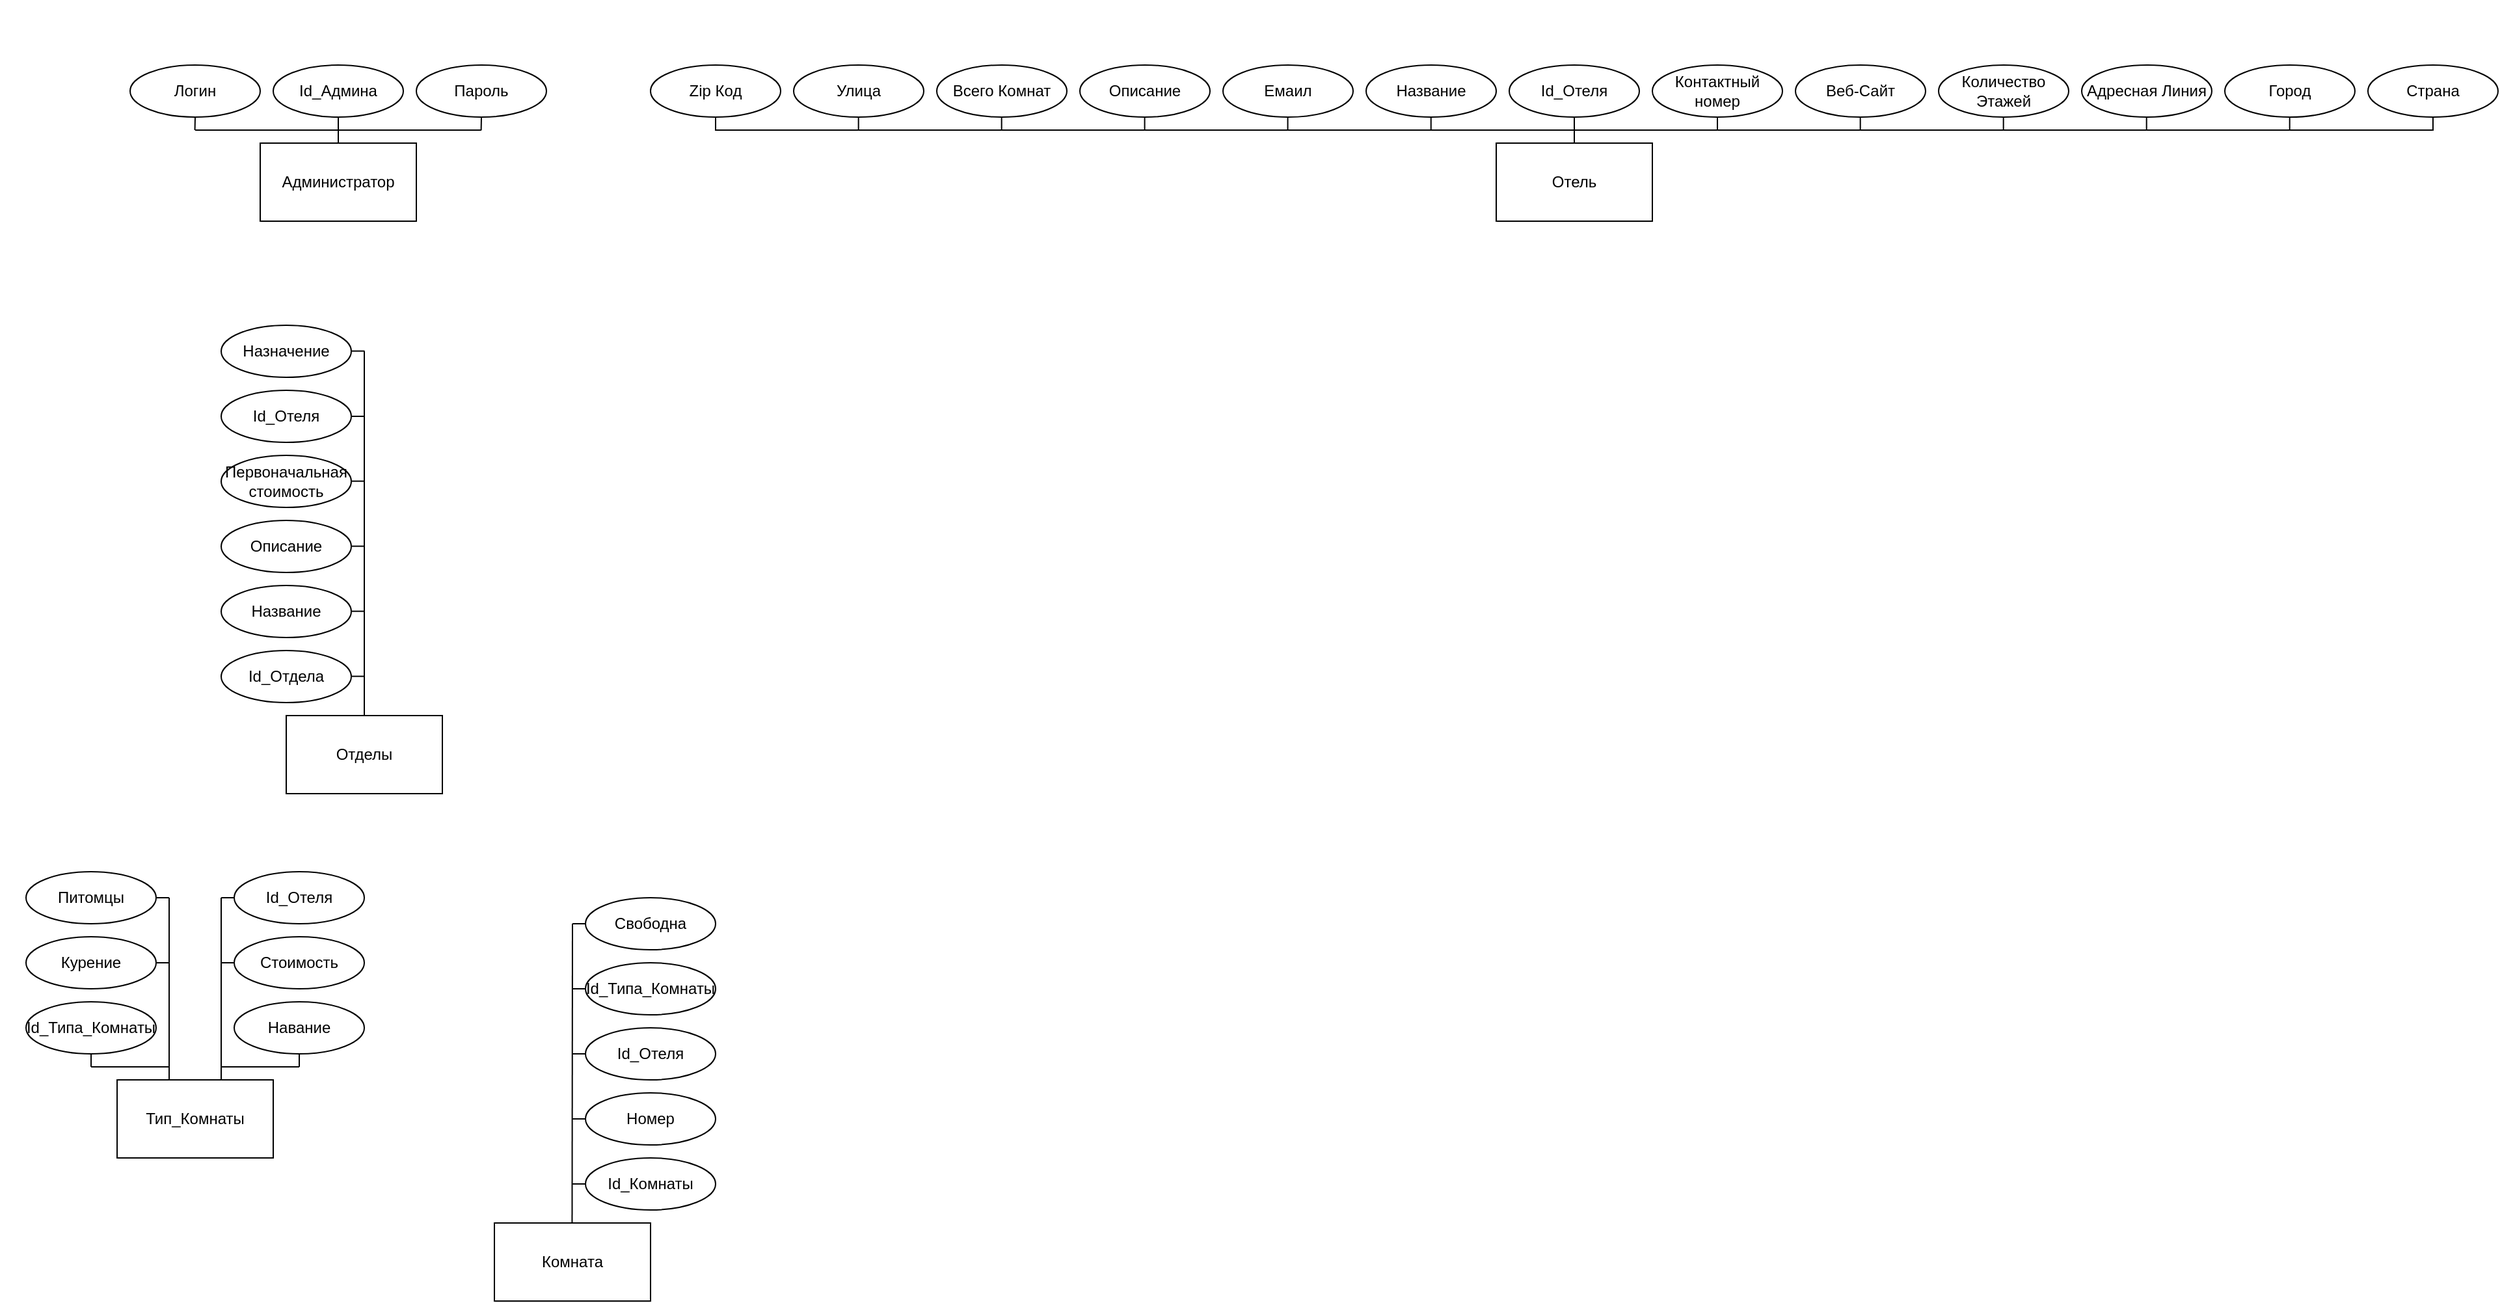 <mxfile version="16.5.1" type="device"><diagram id="R2lEEEUBdFMjLlhIrx00" name="Page-1"><mxGraphModel dx="4007" dy="2567" grid="1" gridSize="10" guides="1" tooltips="1" connect="1" arrows="1" fold="1" page="1" pageScale="1" pageWidth="850" pageHeight="1100" math="0" shadow="0" extFonts="Permanent Marker^https://fonts.googleapis.com/css?family=Permanent+Marker"><root><mxCell id="0"/><mxCell id="1" parent="0"/><mxCell id="qow6D0GkIcVQWhs-i-K--15" value="" style="group" vertex="1" connectable="0" parent="1"><mxGeometry x="-1010" y="-50" width="340" height="180" as="geometry"/></mxCell><mxCell id="qow6D0GkIcVQWhs-i-K--47" value="" style="group" vertex="1" connectable="0" parent="qow6D0GkIcVQWhs-i-K--15"><mxGeometry y="40" width="340" height="140" as="geometry"/></mxCell><mxCell id="qow6D0GkIcVQWhs-i-K--1" value="Администратор" style="rounded=0;whiteSpace=wrap;html=1;" vertex="1" parent="qow6D0GkIcVQWhs-i-K--47"><mxGeometry x="110" y="70" width="120" height="60" as="geometry"/></mxCell><mxCell id="qow6D0GkIcVQWhs-i-K--2" value="Id_Админа" style="ellipse;whiteSpace=wrap;html=1;" vertex="1" parent="qow6D0GkIcVQWhs-i-K--47"><mxGeometry x="120" y="10" width="100" height="40" as="geometry"/></mxCell><mxCell id="qow6D0GkIcVQWhs-i-K--3" value="Логин" style="ellipse;whiteSpace=wrap;html=1;" vertex="1" parent="qow6D0GkIcVQWhs-i-K--47"><mxGeometry x="10" y="10" width="100" height="40" as="geometry"/></mxCell><mxCell id="qow6D0GkIcVQWhs-i-K--4" value="Пароль" style="ellipse;whiteSpace=wrap;html=1;" vertex="1" parent="qow6D0GkIcVQWhs-i-K--47"><mxGeometry x="230" y="10" width="100" height="40" as="geometry"/></mxCell><mxCell id="qow6D0GkIcVQWhs-i-K--7" value="" style="endArrow=none;html=1;rounded=0;edgeStyle=orthogonalEdgeStyle;" edge="1" parent="qow6D0GkIcVQWhs-i-K--47"><mxGeometry width="50" height="50" relative="1" as="geometry"><mxPoint x="60" y="60" as="sourcePoint"/><mxPoint x="280" y="60" as="targetPoint"/></mxGeometry></mxCell><mxCell id="qow6D0GkIcVQWhs-i-K--9" value="" style="endArrow=none;html=1;rounded=0;" edge="1" parent="qow6D0GkIcVQWhs-i-K--47"><mxGeometry width="50" height="50" relative="1" as="geometry"><mxPoint x="279.8" y="60" as="sourcePoint"/><mxPoint x="280" y="50" as="targetPoint"/></mxGeometry></mxCell><mxCell id="qow6D0GkIcVQWhs-i-K--11" value="" style="endArrow=none;html=1;rounded=0;" edge="1" parent="qow6D0GkIcVQWhs-i-K--47"><mxGeometry width="50" height="50" relative="1" as="geometry"><mxPoint x="59.78" y="60" as="sourcePoint"/><mxPoint x="60" y="50" as="targetPoint"/></mxGeometry></mxCell><mxCell id="qow6D0GkIcVQWhs-i-K--14" value="" style="endArrow=none;html=1;rounded=0;" edge="1" parent="qow6D0GkIcVQWhs-i-K--47"><mxGeometry width="50" height="50" relative="1" as="geometry"><mxPoint x="170" y="70" as="sourcePoint"/><mxPoint x="170" y="50" as="targetPoint"/></mxGeometry></mxCell><mxCell id="qow6D0GkIcVQWhs-i-K--44" value="" style="group" vertex="1" connectable="0" parent="1"><mxGeometry x="-1100" y="590" width="300" height="260" as="geometry"/></mxCell><mxCell id="qow6D0GkIcVQWhs-i-K--16" value="Тип_Комнаты" style="rounded=0;whiteSpace=wrap;html=1;" vertex="1" parent="qow6D0GkIcVQWhs-i-K--44"><mxGeometry x="90" y="190" width="120" height="60" as="geometry"/></mxCell><mxCell id="qow6D0GkIcVQWhs-i-K--17" value="Id_Типа_Комнаты" style="ellipse;whiteSpace=wrap;html=1;" vertex="1" parent="qow6D0GkIcVQWhs-i-K--44"><mxGeometry x="20" y="130" width="100" height="40" as="geometry"/></mxCell><mxCell id="qow6D0GkIcVQWhs-i-K--18" value="Питомцы" style="ellipse;whiteSpace=wrap;html=1;" vertex="1" parent="qow6D0GkIcVQWhs-i-K--44"><mxGeometry x="20" y="30" width="100" height="40" as="geometry"/></mxCell><mxCell id="qow6D0GkIcVQWhs-i-K--19" value="Курение" style="ellipse;whiteSpace=wrap;html=1;" vertex="1" parent="qow6D0GkIcVQWhs-i-K--44"><mxGeometry x="20" y="80" width="100" height="40" as="geometry"/></mxCell><mxCell id="qow6D0GkIcVQWhs-i-K--20" value="Стоимость" style="ellipse;whiteSpace=wrap;html=1;" vertex="1" parent="qow6D0GkIcVQWhs-i-K--44"><mxGeometry x="180" y="80" width="100" height="40" as="geometry"/></mxCell><mxCell id="qow6D0GkIcVQWhs-i-K--21" value="Навание" style="ellipse;whiteSpace=wrap;html=1;" vertex="1" parent="qow6D0GkIcVQWhs-i-K--44"><mxGeometry x="180" y="130" width="100" height="40" as="geometry"/></mxCell><mxCell id="qow6D0GkIcVQWhs-i-K--22" value="Id_Отеля" style="ellipse;whiteSpace=wrap;html=1;" vertex="1" parent="qow6D0GkIcVQWhs-i-K--44"><mxGeometry x="180" y="30" width="100" height="40" as="geometry"/></mxCell><mxCell id="qow6D0GkIcVQWhs-i-K--25" value="" style="endArrow=none;html=1;rounded=0;entryX=0.5;entryY=1;entryDx=0;entryDy=0;" edge="1" parent="qow6D0GkIcVQWhs-i-K--44"><mxGeometry width="50" height="50" relative="1" as="geometry"><mxPoint x="170" y="190" as="sourcePoint"/><mxPoint x="170" y="160" as="targetPoint"/></mxGeometry></mxCell><mxCell id="qow6D0GkIcVQWhs-i-K--26" value="" style="endArrow=none;html=1;rounded=0;entryX=0.5;entryY=1;entryDx=0;entryDy=0;" edge="1" parent="qow6D0GkIcVQWhs-i-K--44"><mxGeometry width="50" height="50" relative="1" as="geometry"><mxPoint x="130" y="190" as="sourcePoint"/><mxPoint x="130" y="160" as="targetPoint"/></mxGeometry></mxCell><mxCell id="qow6D0GkIcVQWhs-i-K--27" value="" style="endArrow=none;html=1;rounded=0;" edge="1" parent="qow6D0GkIcVQWhs-i-K--44"><mxGeometry width="50" height="50" relative="1" as="geometry"><mxPoint x="230" y="180" as="sourcePoint"/><mxPoint x="170" y="180" as="targetPoint"/></mxGeometry></mxCell><mxCell id="qow6D0GkIcVQWhs-i-K--28" value="" style="endArrow=none;html=1;rounded=0;" edge="1" parent="qow6D0GkIcVQWhs-i-K--44"><mxGeometry width="50" height="50" relative="1" as="geometry"><mxPoint x="130" y="180" as="sourcePoint"/><mxPoint x="70" y="180" as="targetPoint"/></mxGeometry></mxCell><mxCell id="qow6D0GkIcVQWhs-i-K--29" value="" style="endArrow=none;html=1;rounded=0;entryX=0.5;entryY=1;entryDx=0;entryDy=0;" edge="1" parent="qow6D0GkIcVQWhs-i-K--44" target="qow6D0GkIcVQWhs-i-K--17"><mxGeometry width="50" height="50" relative="1" as="geometry"><mxPoint x="70" y="180" as="sourcePoint"/><mxPoint x="40" y="180" as="targetPoint"/></mxGeometry></mxCell><mxCell id="qow6D0GkIcVQWhs-i-K--31" value="" style="endArrow=none;html=1;rounded=0;" edge="1" parent="qow6D0GkIcVQWhs-i-K--44"><mxGeometry width="50" height="50" relative="1" as="geometry"><mxPoint x="170" y="160" as="sourcePoint"/><mxPoint x="170" y="50" as="targetPoint"/></mxGeometry></mxCell><mxCell id="qow6D0GkIcVQWhs-i-K--32" value="" style="endArrow=none;html=1;rounded=0;" edge="1" parent="qow6D0GkIcVQWhs-i-K--44"><mxGeometry width="50" height="50" relative="1" as="geometry"><mxPoint x="130" y="160" as="sourcePoint"/><mxPoint x="130" y="50" as="targetPoint"/></mxGeometry></mxCell><mxCell id="qow6D0GkIcVQWhs-i-K--36" value="" style="endArrow=none;html=1;rounded=0;entryX=1;entryY=0.5;entryDx=0;entryDy=0;" edge="1" parent="qow6D0GkIcVQWhs-i-K--44" target="qow6D0GkIcVQWhs-i-K--19"><mxGeometry width="50" height="50" relative="1" as="geometry"><mxPoint x="130" y="100" as="sourcePoint"/><mxPoint x="120" y="100" as="targetPoint"/></mxGeometry></mxCell><mxCell id="qow6D0GkIcVQWhs-i-K--37" value="" style="endArrow=none;html=1;rounded=0;entryX=1;entryY=0.5;entryDx=0;entryDy=0;" edge="1" parent="qow6D0GkIcVQWhs-i-K--44" target="qow6D0GkIcVQWhs-i-K--18"><mxGeometry width="50" height="50" relative="1" as="geometry"><mxPoint x="130" y="50" as="sourcePoint"/><mxPoint x="100" y="49.71" as="targetPoint"/></mxGeometry></mxCell><mxCell id="qow6D0GkIcVQWhs-i-K--38" value="" style="endArrow=none;html=1;rounded=0;exitX=0;exitY=0.5;exitDx=0;exitDy=0;" edge="1" parent="qow6D0GkIcVQWhs-i-K--44" source="qow6D0GkIcVQWhs-i-K--22"><mxGeometry width="50" height="50" relative="1" as="geometry"><mxPoint x="180" y="50" as="sourcePoint"/><mxPoint x="170" y="50" as="targetPoint"/></mxGeometry></mxCell><mxCell id="qow6D0GkIcVQWhs-i-K--39" value="" style="endArrow=none;html=1;rounded=0;exitX=0;exitY=0.5;exitDx=0;exitDy=0;" edge="1" parent="qow6D0GkIcVQWhs-i-K--44" source="qow6D0GkIcVQWhs-i-K--20"><mxGeometry width="50" height="50" relative="1" as="geometry"><mxPoint x="190" y="110" as="sourcePoint"/><mxPoint x="170" y="100" as="targetPoint"/></mxGeometry></mxCell><mxCell id="qow6D0GkIcVQWhs-i-K--41" value="" style="endArrow=none;html=1;rounded=0;entryX=0.5;entryY=1;entryDx=0;entryDy=0;" edge="1" parent="qow6D0GkIcVQWhs-i-K--44" target="qow6D0GkIcVQWhs-i-K--21"><mxGeometry width="50" height="50" relative="1" as="geometry"><mxPoint x="230" y="180" as="sourcePoint"/><mxPoint x="249.87" y="160" as="targetPoint"/></mxGeometry></mxCell><mxCell id="qow6D0GkIcVQWhs-i-K--71" value="" style="group" vertex="1" connectable="0" parent="1"><mxGeometry x="-720" y="590" width="180" height="360" as="geometry"/></mxCell><mxCell id="qow6D0GkIcVQWhs-i-K--45" value="Комната" style="rounded=0;whiteSpace=wrap;html=1;" vertex="1" parent="qow6D0GkIcVQWhs-i-K--71"><mxGeometry y="300" width="120" height="60" as="geometry"/></mxCell><mxCell id="qow6D0GkIcVQWhs-i-K--46" value="" style="endArrow=none;html=1;rounded=0;" edge="1" parent="qow6D0GkIcVQWhs-i-K--71"><mxGeometry width="50" height="50" relative="1" as="geometry"><mxPoint x="59.73" y="300" as="sourcePoint"/><mxPoint x="60" y="70" as="targetPoint"/></mxGeometry></mxCell><mxCell id="qow6D0GkIcVQWhs-i-K--59" value="Id_Комнаты" style="ellipse;whiteSpace=wrap;html=1;" vertex="1" parent="qow6D0GkIcVQWhs-i-K--71"><mxGeometry x="70" y="250" width="100" height="40" as="geometry"/></mxCell><mxCell id="qow6D0GkIcVQWhs-i-K--60" value="Номер" style="ellipse;whiteSpace=wrap;html=1;" vertex="1" parent="qow6D0GkIcVQWhs-i-K--71"><mxGeometry x="70" y="200" width="100" height="40" as="geometry"/></mxCell><mxCell id="qow6D0GkIcVQWhs-i-K--61" value="Id_Отеля" style="ellipse;whiteSpace=wrap;html=1;" vertex="1" parent="qow6D0GkIcVQWhs-i-K--71"><mxGeometry x="70" y="150" width="100" height="40" as="geometry"/></mxCell><mxCell id="qow6D0GkIcVQWhs-i-K--62" value="Id_Типа_Комнаты" style="ellipse;whiteSpace=wrap;html=1;" vertex="1" parent="qow6D0GkIcVQWhs-i-K--71"><mxGeometry x="70" y="100" width="100" height="40" as="geometry"/></mxCell><mxCell id="qow6D0GkIcVQWhs-i-K--63" value="Свободна" style="ellipse;whiteSpace=wrap;html=1;" vertex="1" parent="qow6D0GkIcVQWhs-i-K--71"><mxGeometry x="70" y="50" width="100" height="40" as="geometry"/></mxCell><mxCell id="qow6D0GkIcVQWhs-i-K--66" value="" style="endArrow=none;html=1;rounded=0;" edge="1" parent="qow6D0GkIcVQWhs-i-K--71"><mxGeometry width="50" height="50" relative="1" as="geometry"><mxPoint x="70" y="270" as="sourcePoint"/><mxPoint x="60" y="270.0" as="targetPoint"/></mxGeometry></mxCell><mxCell id="qow6D0GkIcVQWhs-i-K--67" value="" style="endArrow=none;html=1;rounded=0;" edge="1" parent="qow6D0GkIcVQWhs-i-K--71"><mxGeometry width="50" height="50" relative="1" as="geometry"><mxPoint x="70" y="220" as="sourcePoint"/><mxPoint x="60" y="220" as="targetPoint"/></mxGeometry></mxCell><mxCell id="qow6D0GkIcVQWhs-i-K--68" value="" style="endArrow=none;html=1;rounded=0;" edge="1" parent="qow6D0GkIcVQWhs-i-K--71"><mxGeometry width="50" height="50" relative="1" as="geometry"><mxPoint x="70" y="170" as="sourcePoint"/><mxPoint x="60" y="170" as="targetPoint"/></mxGeometry></mxCell><mxCell id="qow6D0GkIcVQWhs-i-K--69" value="" style="endArrow=none;html=1;rounded=0;" edge="1" parent="qow6D0GkIcVQWhs-i-K--71"><mxGeometry width="50" height="50" relative="1" as="geometry"><mxPoint x="70" y="120" as="sourcePoint"/><mxPoint x="60" y="120" as="targetPoint"/></mxGeometry></mxCell><mxCell id="qow6D0GkIcVQWhs-i-K--70" value="" style="endArrow=none;html=1;rounded=0;exitX=0;exitY=0.5;exitDx=0;exitDy=0;" edge="1" parent="qow6D0GkIcVQWhs-i-K--71" source="qow6D0GkIcVQWhs-i-K--63"><mxGeometry width="50" height="50" relative="1" as="geometry"><mxPoint x="70" y="70" as="sourcePoint"/><mxPoint x="60" y="70" as="targetPoint"/></mxGeometry></mxCell><mxCell id="qow6D0GkIcVQWhs-i-K--116" value="" style="group" vertex="1" connectable="0" parent="1"><mxGeometry x="-600" width="1420" height="120" as="geometry"/></mxCell><mxCell id="qow6D0GkIcVQWhs-i-K--72" value="Отель" style="rounded=0;whiteSpace=wrap;html=1;" vertex="1" parent="qow6D0GkIcVQWhs-i-K--116"><mxGeometry x="650" y="60" width="120" height="60" as="geometry"/></mxCell><mxCell id="qow6D0GkIcVQWhs-i-K--73" value="" style="endArrow=none;html=1;rounded=0;" edge="1" parent="qow6D0GkIcVQWhs-i-K--116"><mxGeometry width="50" height="50" relative="1" as="geometry"><mxPoint x="710" y="60" as="sourcePoint"/><mxPoint x="710" y="40" as="targetPoint"/></mxGeometry></mxCell><mxCell id="qow6D0GkIcVQWhs-i-K--76" value="Id_Отеля" style="ellipse;whiteSpace=wrap;html=1;" vertex="1" parent="qow6D0GkIcVQWhs-i-K--116"><mxGeometry x="660" width="100" height="40" as="geometry"/></mxCell><mxCell id="qow6D0GkIcVQWhs-i-K--78" value="Страна" style="ellipse;whiteSpace=wrap;html=1;" vertex="1" parent="qow6D0GkIcVQWhs-i-K--116"><mxGeometry x="1320" width="100" height="40" as="geometry"/></mxCell><mxCell id="qow6D0GkIcVQWhs-i-K--85" value="Zip Код" style="ellipse;whiteSpace=wrap;html=1;" vertex="1" parent="qow6D0GkIcVQWhs-i-K--116"><mxGeometry width="100" height="40" as="geometry"/></mxCell><mxCell id="qow6D0GkIcVQWhs-i-K--75" value="" style="endArrow=none;html=1;rounded=0;edgeStyle=orthogonalEdgeStyle;exitX=0.5;exitY=1;exitDx=0;exitDy=0;entryX=0.5;entryY=1;entryDx=0;entryDy=0;" edge="1" parent="qow6D0GkIcVQWhs-i-K--116" source="qow6D0GkIcVQWhs-i-K--85" target="qow6D0GkIcVQWhs-i-K--78"><mxGeometry width="50" height="50" relative="1" as="geometry"><mxPoint x="590" y="40" as="sourcePoint"/><mxPoint x="830" y="40" as="targetPoint"/><Array as="points"><mxPoint x="390" y="50"/><mxPoint x="1030" y="50"/></Array></mxGeometry></mxCell><mxCell id="qow6D0GkIcVQWhs-i-K--86" value="Название" style="ellipse;whiteSpace=wrap;html=1;" vertex="1" parent="qow6D0GkIcVQWhs-i-K--116"><mxGeometry x="550" width="100" height="40" as="geometry"/></mxCell><mxCell id="qow6D0GkIcVQWhs-i-K--87" value="Контактный номер" style="ellipse;whiteSpace=wrap;html=1;" vertex="1" parent="qow6D0GkIcVQWhs-i-K--116"><mxGeometry x="770" width="100" height="40" as="geometry"/></mxCell><mxCell id="qow6D0GkIcVQWhs-i-K--88" value="Емаил" style="ellipse;whiteSpace=wrap;html=1;" vertex="1" parent="qow6D0GkIcVQWhs-i-K--116"><mxGeometry x="440" width="100" height="40" as="geometry"/></mxCell><mxCell id="qow6D0GkIcVQWhs-i-K--89" value="Веб-Сайт" style="ellipse;whiteSpace=wrap;html=1;" vertex="1" parent="qow6D0GkIcVQWhs-i-K--116"><mxGeometry x="880" width="100" height="40" as="geometry"/></mxCell><mxCell id="qow6D0GkIcVQWhs-i-K--95" value="Описание" style="ellipse;whiteSpace=wrap;html=1;" vertex="1" parent="qow6D0GkIcVQWhs-i-K--116"><mxGeometry x="330" width="100" height="40" as="geometry"/></mxCell><mxCell id="qow6D0GkIcVQWhs-i-K--96" value="Всего Комнат" style="ellipse;whiteSpace=wrap;html=1;" vertex="1" parent="qow6D0GkIcVQWhs-i-K--116"><mxGeometry x="220" width="100" height="40" as="geometry"/></mxCell><mxCell id="qow6D0GkIcVQWhs-i-K--97" value="Улица" style="ellipse;whiteSpace=wrap;html=1;" vertex="1" parent="qow6D0GkIcVQWhs-i-K--116"><mxGeometry x="110" width="100" height="40" as="geometry"/></mxCell><mxCell id="qow6D0GkIcVQWhs-i-K--103" value="Город" style="ellipse;whiteSpace=wrap;html=1;" vertex="1" parent="qow6D0GkIcVQWhs-i-K--116"><mxGeometry x="1210" width="100" height="40" as="geometry"/></mxCell><mxCell id="qow6D0GkIcVQWhs-i-K--104" value="Адресная Линия" style="ellipse;whiteSpace=wrap;html=1;" vertex="1" parent="qow6D0GkIcVQWhs-i-K--116"><mxGeometry x="1100" width="100" height="40" as="geometry"/></mxCell><mxCell id="qow6D0GkIcVQWhs-i-K--105" value="Количество Этажей" style="ellipse;whiteSpace=wrap;html=1;" vertex="1" parent="qow6D0GkIcVQWhs-i-K--116"><mxGeometry x="990" width="100" height="40" as="geometry"/></mxCell><mxCell id="qow6D0GkIcVQWhs-i-K--106" value="" style="endArrow=none;html=1;rounded=0;" edge="1" parent="qow6D0GkIcVQWhs-i-K--116"><mxGeometry width="50" height="50" relative="1" as="geometry"><mxPoint x="820" y="50" as="sourcePoint"/><mxPoint x="820" y="40" as="targetPoint"/></mxGeometry></mxCell><mxCell id="qow6D0GkIcVQWhs-i-K--107" value="" style="endArrow=none;html=1;rounded=0;" edge="1" parent="qow6D0GkIcVQWhs-i-K--116"><mxGeometry width="50" height="50" relative="1" as="geometry"><mxPoint x="929.84" y="50" as="sourcePoint"/><mxPoint x="929.84" y="40" as="targetPoint"/></mxGeometry></mxCell><mxCell id="qow6D0GkIcVQWhs-i-K--108" value="" style="endArrow=none;html=1;rounded=0;" edge="1" parent="qow6D0GkIcVQWhs-i-K--116"><mxGeometry width="50" height="50" relative="1" as="geometry"><mxPoint x="1039.84" y="50" as="sourcePoint"/><mxPoint x="1039.84" y="40" as="targetPoint"/></mxGeometry></mxCell><mxCell id="qow6D0GkIcVQWhs-i-K--109" value="" style="endArrow=none;html=1;rounded=0;" edge="1" parent="qow6D0GkIcVQWhs-i-K--116"><mxGeometry width="50" height="50" relative="1" as="geometry"><mxPoint x="1149.84" y="50" as="sourcePoint"/><mxPoint x="1149.84" y="40" as="targetPoint"/></mxGeometry></mxCell><mxCell id="qow6D0GkIcVQWhs-i-K--110" value="" style="endArrow=none;html=1;rounded=0;" edge="1" parent="qow6D0GkIcVQWhs-i-K--116"><mxGeometry width="50" height="50" relative="1" as="geometry"><mxPoint x="1259.84" y="50" as="sourcePoint"/><mxPoint x="1259.84" y="40" as="targetPoint"/></mxGeometry></mxCell><mxCell id="qow6D0GkIcVQWhs-i-K--111" value="" style="endArrow=none;html=1;rounded=0;" edge="1" parent="qow6D0GkIcVQWhs-i-K--116"><mxGeometry width="50" height="50" relative="1" as="geometry"><mxPoint x="599.86" y="50" as="sourcePoint"/><mxPoint x="599.86" y="40" as="targetPoint"/></mxGeometry></mxCell><mxCell id="qow6D0GkIcVQWhs-i-K--112" value="" style="endArrow=none;html=1;rounded=0;" edge="1" parent="qow6D0GkIcVQWhs-i-K--116"><mxGeometry width="50" height="50" relative="1" as="geometry"><mxPoint x="489.77" y="50.0" as="sourcePoint"/><mxPoint x="489.77" y="40.0" as="targetPoint"/></mxGeometry></mxCell><mxCell id="qow6D0GkIcVQWhs-i-K--113" value="" style="endArrow=none;html=1;rounded=0;" edge="1" parent="qow6D0GkIcVQWhs-i-K--116"><mxGeometry width="50" height="50" relative="1" as="geometry"><mxPoint x="379.79" y="50.0" as="sourcePoint"/><mxPoint x="379.79" y="40.0" as="targetPoint"/></mxGeometry></mxCell><mxCell id="qow6D0GkIcVQWhs-i-K--114" value="" style="endArrow=none;html=1;rounded=0;" edge="1" parent="qow6D0GkIcVQWhs-i-K--116"><mxGeometry width="50" height="50" relative="1" as="geometry"><mxPoint x="269.83" y="50.0" as="sourcePoint"/><mxPoint x="269.83" y="40.0" as="targetPoint"/></mxGeometry></mxCell><mxCell id="qow6D0GkIcVQWhs-i-K--115" value="" style="endArrow=none;html=1;rounded=0;" edge="1" parent="qow6D0GkIcVQWhs-i-K--116"><mxGeometry width="50" height="50" relative="1" as="geometry"><mxPoint x="159.83" y="50.0" as="sourcePoint"/><mxPoint x="159.83" y="40.0" as="targetPoint"/></mxGeometry></mxCell><mxCell id="qow6D0GkIcVQWhs-i-K--132" value="" style="group" vertex="1" connectable="0" parent="1"><mxGeometry x="-930" y="200" width="170" height="360" as="geometry"/></mxCell><mxCell id="qow6D0GkIcVQWhs-i-K--117" value="Отделы" style="rounded=0;whiteSpace=wrap;html=1;" vertex="1" parent="qow6D0GkIcVQWhs-i-K--132"><mxGeometry x="50" y="300" width="120" height="60" as="geometry"/></mxCell><mxCell id="qow6D0GkIcVQWhs-i-K--118" value="" style="endArrow=none;html=1;rounded=0;" edge="1" parent="qow6D0GkIcVQWhs-i-K--132"><mxGeometry width="50" height="50" relative="1" as="geometry"><mxPoint x="110" y="300" as="sourcePoint"/><mxPoint x="110" y="20" as="targetPoint"/></mxGeometry></mxCell><mxCell id="qow6D0GkIcVQWhs-i-K--119" value="Id_Отдела" style="ellipse;whiteSpace=wrap;html=1;" vertex="1" parent="qow6D0GkIcVQWhs-i-K--132"><mxGeometry y="250" width="100" height="40" as="geometry"/></mxCell><mxCell id="qow6D0GkIcVQWhs-i-K--120" value="Название" style="ellipse;whiteSpace=wrap;html=1;" vertex="1" parent="qow6D0GkIcVQWhs-i-K--132"><mxGeometry y="200" width="100" height="40" as="geometry"/></mxCell><mxCell id="qow6D0GkIcVQWhs-i-K--121" value="Описание" style="ellipse;whiteSpace=wrap;html=1;" vertex="1" parent="qow6D0GkIcVQWhs-i-K--132"><mxGeometry y="150" width="100" height="40" as="geometry"/></mxCell><mxCell id="qow6D0GkIcVQWhs-i-K--122" value="Первоначальная стоимость" style="ellipse;whiteSpace=wrap;html=1;" vertex="1" parent="qow6D0GkIcVQWhs-i-K--132"><mxGeometry y="100" width="100" height="40" as="geometry"/></mxCell><mxCell id="qow6D0GkIcVQWhs-i-K--123" value="Назначение" style="ellipse;whiteSpace=wrap;html=1;" vertex="1" parent="qow6D0GkIcVQWhs-i-K--132"><mxGeometry width="100" height="40" as="geometry"/></mxCell><mxCell id="qow6D0GkIcVQWhs-i-K--124" value="" style="endArrow=none;html=1;rounded=0;" edge="1" parent="qow6D0GkIcVQWhs-i-K--132"><mxGeometry width="50" height="50" relative="1" as="geometry"><mxPoint x="110" y="269.82" as="sourcePoint"/><mxPoint x="100" y="269.82" as="targetPoint"/></mxGeometry></mxCell><mxCell id="qow6D0GkIcVQWhs-i-K--125" value="" style="endArrow=none;html=1;rounded=0;" edge="1" parent="qow6D0GkIcVQWhs-i-K--132"><mxGeometry width="50" height="50" relative="1" as="geometry"><mxPoint x="110" y="219.82" as="sourcePoint"/><mxPoint x="100" y="219.82" as="targetPoint"/></mxGeometry></mxCell><mxCell id="qow6D0GkIcVQWhs-i-K--126" value="" style="endArrow=none;html=1;rounded=0;" edge="1" parent="qow6D0GkIcVQWhs-i-K--132"><mxGeometry width="50" height="50" relative="1" as="geometry"><mxPoint x="110" y="169.82" as="sourcePoint"/><mxPoint x="100" y="169.82" as="targetPoint"/></mxGeometry></mxCell><mxCell id="qow6D0GkIcVQWhs-i-K--127" value="" style="endArrow=none;html=1;rounded=0;" edge="1" parent="qow6D0GkIcVQWhs-i-K--132"><mxGeometry width="50" height="50" relative="1" as="geometry"><mxPoint x="110" y="119.82" as="sourcePoint"/><mxPoint x="100" y="119.82" as="targetPoint"/></mxGeometry></mxCell><mxCell id="qow6D0GkIcVQWhs-i-K--128" value="" style="endArrow=none;html=1;rounded=0;" edge="1" parent="qow6D0GkIcVQWhs-i-K--132"><mxGeometry width="50" height="50" relative="1" as="geometry"><mxPoint x="100" y="70" as="sourcePoint"/><mxPoint x="110.27" y="70" as="targetPoint"/></mxGeometry></mxCell><mxCell id="qow6D0GkIcVQWhs-i-K--129" value="Id_Отеля" style="ellipse;whiteSpace=wrap;html=1;" vertex="1" parent="qow6D0GkIcVQWhs-i-K--132"><mxGeometry y="50" width="100" height="40" as="geometry"/></mxCell><mxCell id="qow6D0GkIcVQWhs-i-K--130" value="" style="endArrow=none;html=1;rounded=0;" edge="1" parent="qow6D0GkIcVQWhs-i-K--132"><mxGeometry width="50" height="50" relative="1" as="geometry"><mxPoint x="100" y="19.82" as="sourcePoint"/><mxPoint x="110.27" y="19.82" as="targetPoint"/></mxGeometry></mxCell></root></mxGraphModel></diagram></mxfile>